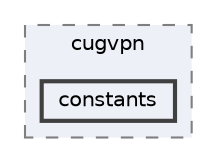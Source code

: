 digraph "repository/cug-vpn-service/src/main/java/com/sterlite/cal/cugvpn/constants"
{
 // LATEX_PDF_SIZE
  bgcolor="transparent";
  edge [fontname=Helvetica,fontsize=10,labelfontname=Helvetica,labelfontsize=10];
  node [fontname=Helvetica,fontsize=10,shape=box,height=0.2,width=0.4];
  compound=true
  subgraph clusterdir_42d84b59bfe09b3619a49f1078ae5974 {
    graph [ bgcolor="#edf0f7", pencolor="grey50", label="cugvpn", fontname=Helvetica,fontsize=10 style="filled,dashed", URL="dir_42d84b59bfe09b3619a49f1078ae5974.html",tooltip=""]
  dir_e4d8c32eae25edb7cd70111e24e453a2 [label="constants", fillcolor="#edf0f7", color="grey25", style="filled,bold", URL="dir_e4d8c32eae25edb7cd70111e24e453a2.html",tooltip=""];
  }
}
